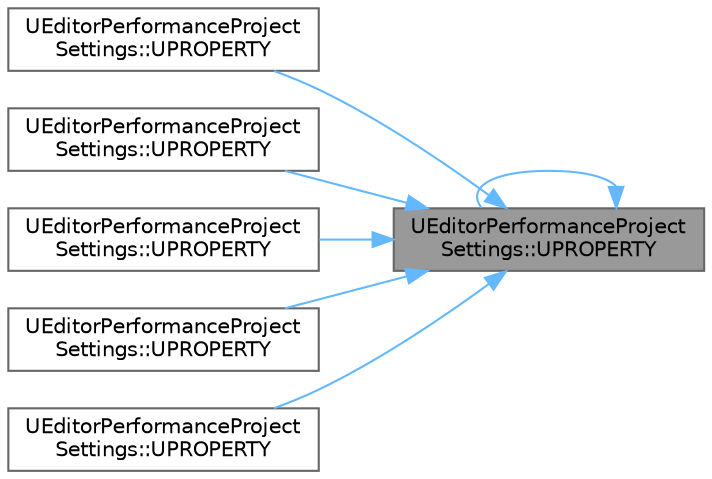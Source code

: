 digraph "UEditorPerformanceProjectSettings::UPROPERTY"
{
 // INTERACTIVE_SVG=YES
 // LATEX_PDF_SIZE
  bgcolor="transparent";
  edge [fontname=Helvetica,fontsize=10,labelfontname=Helvetica,labelfontsize=10];
  node [fontname=Helvetica,fontsize=10,shape=box,height=0.2,width=0.4];
  rankdir="RL";
  Node1 [id="Node000001",label="UEditorPerformanceProject\lSettings::UPROPERTY",height=0.2,width=0.4,color="gray40", fillcolor="grey60", style="filled", fontcolor="black",tooltip=" "];
  Node1 -> Node1 [id="edge1_Node000001_Node000001",dir="back",color="steelblue1",style="solid",tooltip=" "];
  Node1 -> Node2 [id="edge2_Node000001_Node000002",dir="back",color="steelblue1",style="solid",tooltip=" "];
  Node2 [id="Node000002",label="UEditorPerformanceProject\lSettings::UPROPERTY",height=0.2,width=0.4,color="grey40", fillcolor="white", style="filled",URL="$df/d89/classUEditorPerformanceProjectSettings.html#a2505f81332ce470cdf438a1a9551e8c6",tooltip=" "];
  Node1 -> Node3 [id="edge3_Node000001_Node000003",dir="back",color="steelblue1",style="solid",tooltip=" "];
  Node3 [id="Node000003",label="UEditorPerformanceProject\lSettings::UPROPERTY",height=0.2,width=0.4,color="grey40", fillcolor="white", style="filled",URL="$df/d89/classUEditorPerformanceProjectSettings.html#ac3b53e47b05dc9bbc4ad8f125438a818",tooltip=" "];
  Node1 -> Node4 [id="edge4_Node000001_Node000004",dir="back",color="steelblue1",style="solid",tooltip=" "];
  Node4 [id="Node000004",label="UEditorPerformanceProject\lSettings::UPROPERTY",height=0.2,width=0.4,color="grey40", fillcolor="white", style="filled",URL="$df/d89/classUEditorPerformanceProjectSettings.html#ad2ec635cd76e87b6b287997f9e6b39f8",tooltip=" "];
  Node1 -> Node5 [id="edge5_Node000001_Node000005",dir="back",color="steelblue1",style="solid",tooltip=" "];
  Node5 [id="Node000005",label="UEditorPerformanceProject\lSettings::UPROPERTY",height=0.2,width=0.4,color="grey40", fillcolor="white", style="filled",URL="$df/d89/classUEditorPerformanceProjectSettings.html#a98fa6ce2f2e43ab254824ea004e24614",tooltip=" "];
  Node1 -> Node6 [id="edge6_Node000001_Node000006",dir="back",color="steelblue1",style="solid",tooltip=" "];
  Node6 [id="Node000006",label="UEditorPerformanceProject\lSettings::UPROPERTY",height=0.2,width=0.4,color="grey40", fillcolor="white", style="filled",URL="$df/d89/classUEditorPerformanceProjectSettings.html#a37a3c5df0ffb4818ddbb907f2c9c1bde",tooltip=" "];
}
